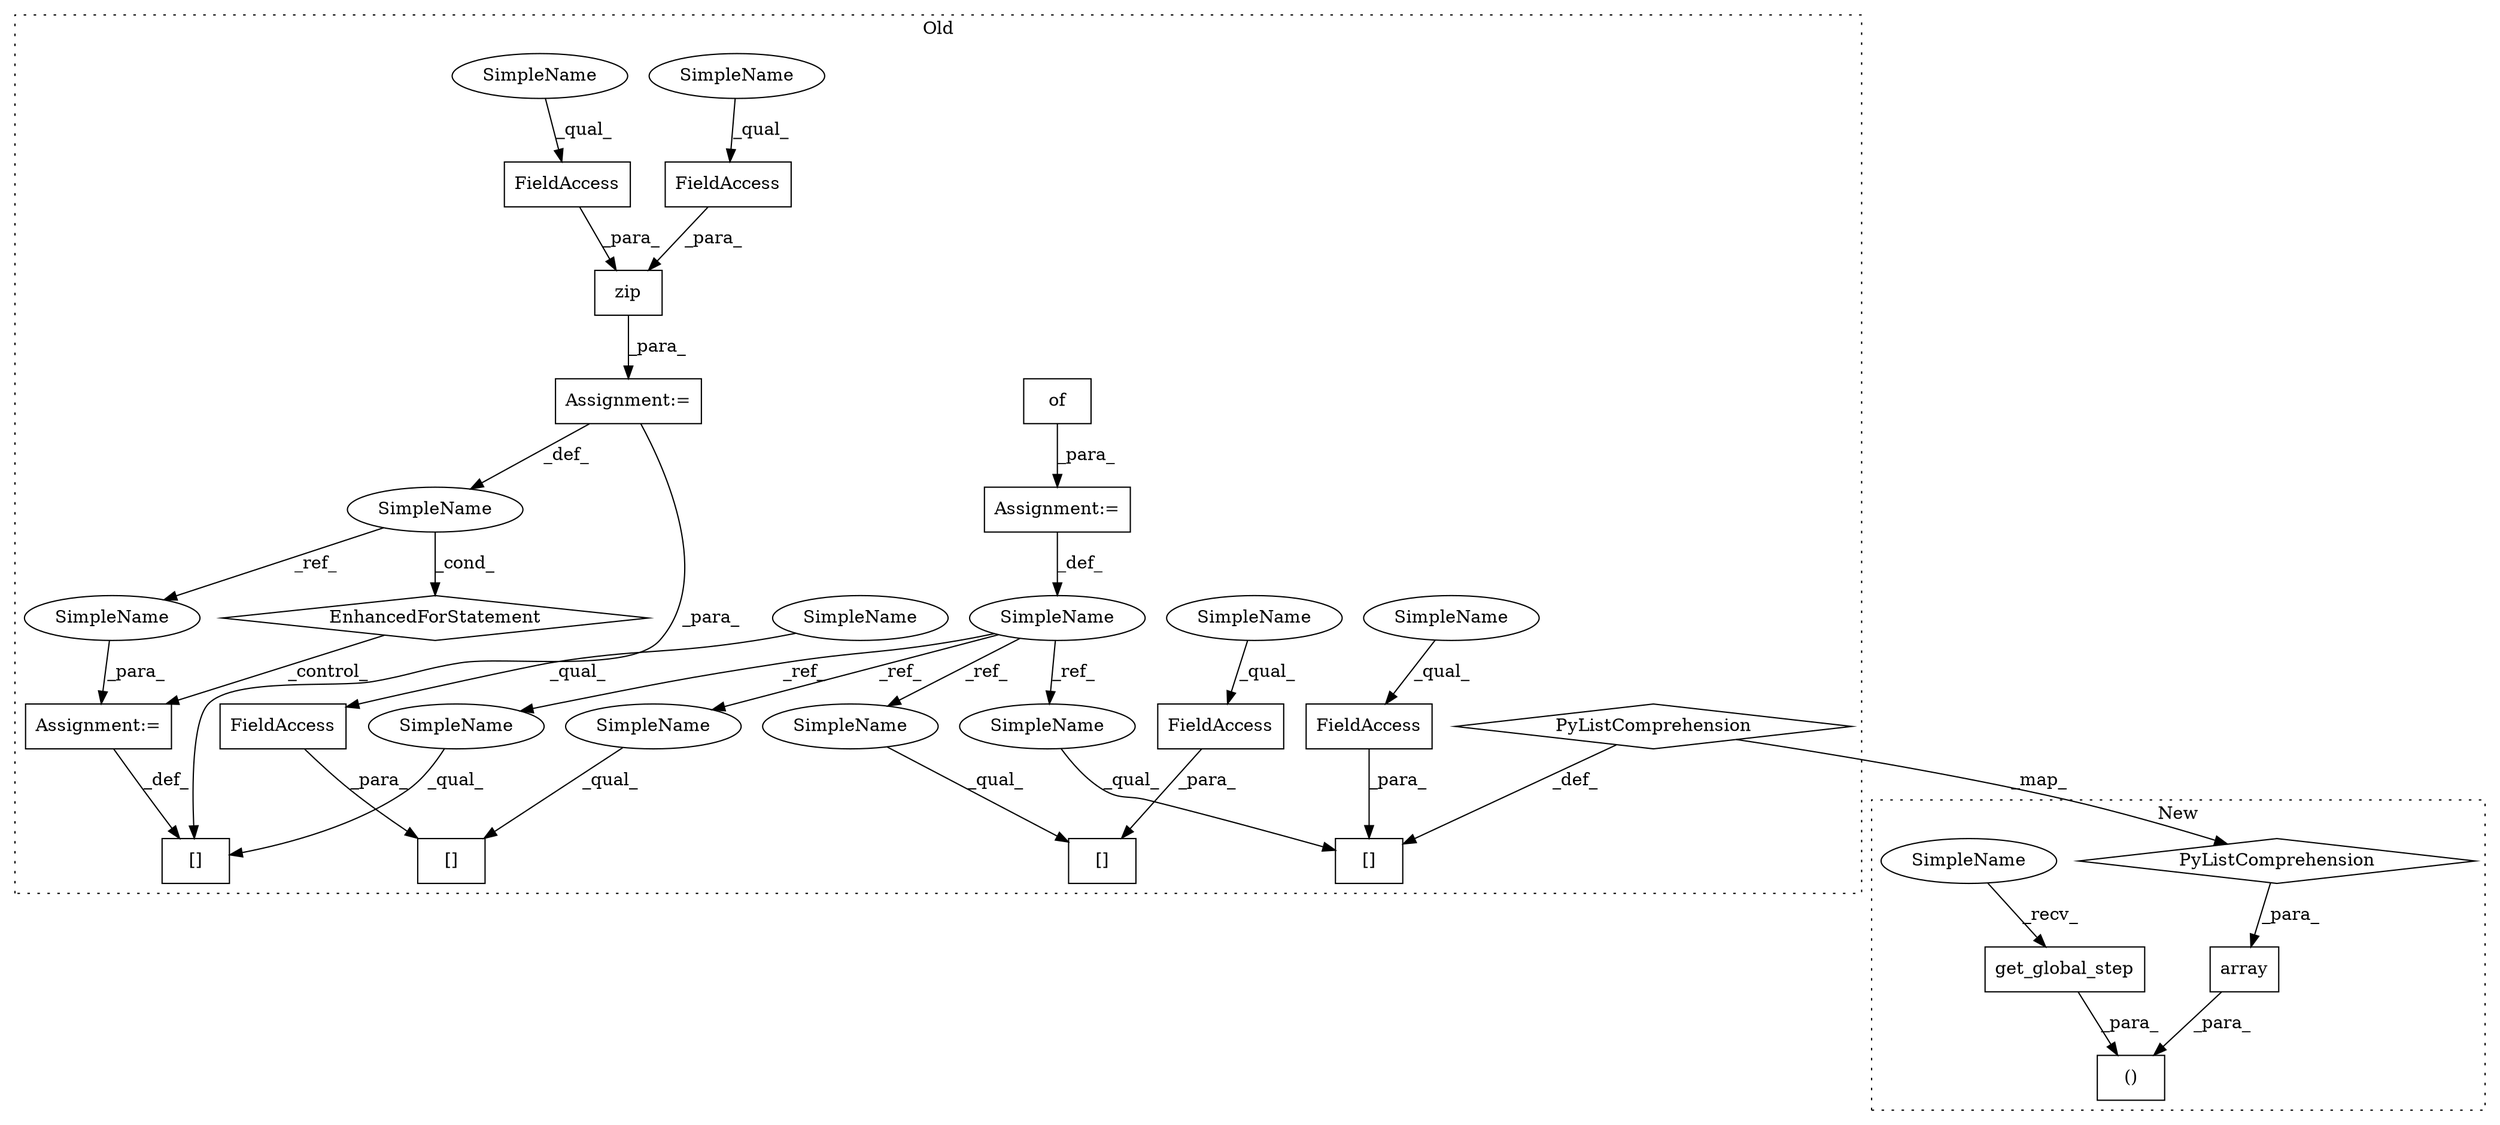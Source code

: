 digraph G {
subgraph cluster0 {
1 [label="[]" a="2" s="6354,6371" l="10,1" shape="box"];
3 [label="zip" a="32" s="6291,6339" l="4,1" shape="box"];
5 [label="EnhancedForStatement" a="70" s="6191,6340" l="85,2" shape="diamond"];
7 [label="FieldAccess" a="22" s="6319" l="20" shape="box"];
8 [label="FieldAccess" a="22" s="6295" l="23" shape="box"];
9 [label="FieldAccess" a="22" s="5921" l="20" shape="box"];
10 [label="[]" a="2" s="5911,5941" l="10,1" shape="box"];
11 [label="SimpleName" a="42" s="5816" l="9" shape="ellipse"];
12 [label="[]" a="2" s="6140,6176" l="10,1" shape="box"];
14 [label="PyListComprehension" a="109" s="5967" l="178" shape="diamond"];
15 [label="[]" a="2" s="5844,5868" l="10,1" shape="box"];
16 [label="FieldAccess" a="22" s="6150" l="26" shape="box"];
17 [label="FieldAccess" a="22" s="5854" l="14" shape="box"];
18 [label="of" a="32" s="5830" l="4" shape="box"];
19 [label="SimpleName" a="42" s="6284" l="4" shape="ellipse"];
20 [label="Assignment:=" a="7" s="6372" l="1" shape="box"];
21 [label="Assignment:=" a="7" s="6191,6340" l="85,2" shape="box"];
22 [label="Assignment:=" a="7" s="5825" l="1" shape="box"];
23 [label="SimpleName" a="42" s="5844" l="9" shape="ellipse"];
24 [label="SimpleName" a="42" s="6354" l="9" shape="ellipse"];
25 [label="SimpleName" a="42" s="5911" l="9" shape="ellipse"];
26 [label="SimpleName" a="42" s="6140" l="9" shape="ellipse"];
27 [label="SimpleName" a="42" s="6373" l="4" shape="ellipse"];
28 [label="SimpleName" a="42" s="5854" l="4" shape="ellipse"];
29 [label="SimpleName" a="42" s="6295" l="4" shape="ellipse"];
30 [label="SimpleName" a="42" s="5921" l="4" shape="ellipse"];
31 [label="SimpleName" a="42" s="6150" l="4" shape="ellipse"];
32 [label="SimpleName" a="42" s="6319" l="4" shape="ellipse"];
label = "Old";
style="dotted";
}
subgraph cluster1 {
2 [label="get_global_step" a="32" s="7389" l="17" shape="box"];
4 [label="()" a="106" s="7343" l="63" shape="box"];
6 [label="array" a="32" s="7101,7297" l="26,-12" shape="box"];
13 [label="PyListComprehension" a="109" s="7127" l="170" shape="diamond"];
33 [label="SimpleName" a="42" s="7384" l="4" shape="ellipse"];
label = "New";
style="dotted";
}
2 -> 4 [label="_para_"];
3 -> 21 [label="_para_"];
5 -> 20 [label="_control_"];
6 -> 4 [label="_para_"];
7 -> 3 [label="_para_"];
8 -> 3 [label="_para_"];
9 -> 10 [label="_para_"];
11 -> 24 [label="_ref_"];
11 -> 23 [label="_ref_"];
11 -> 25 [label="_ref_"];
11 -> 26 [label="_ref_"];
13 -> 6 [label="_para_"];
14 -> 10 [label="_def_"];
14 -> 13 [label="_map_"];
16 -> 12 [label="_para_"];
17 -> 15 [label="_para_"];
18 -> 22 [label="_para_"];
19 -> 27 [label="_ref_"];
19 -> 5 [label="_cond_"];
20 -> 1 [label="_def_"];
21 -> 1 [label="_para_"];
21 -> 19 [label="_def_"];
22 -> 11 [label="_def_"];
23 -> 15 [label="_qual_"];
24 -> 1 [label="_qual_"];
25 -> 10 [label="_qual_"];
26 -> 12 [label="_qual_"];
27 -> 20 [label="_para_"];
28 -> 17 [label="_qual_"];
29 -> 8 [label="_qual_"];
30 -> 9 [label="_qual_"];
31 -> 16 [label="_qual_"];
32 -> 7 [label="_qual_"];
33 -> 2 [label="_recv_"];
}